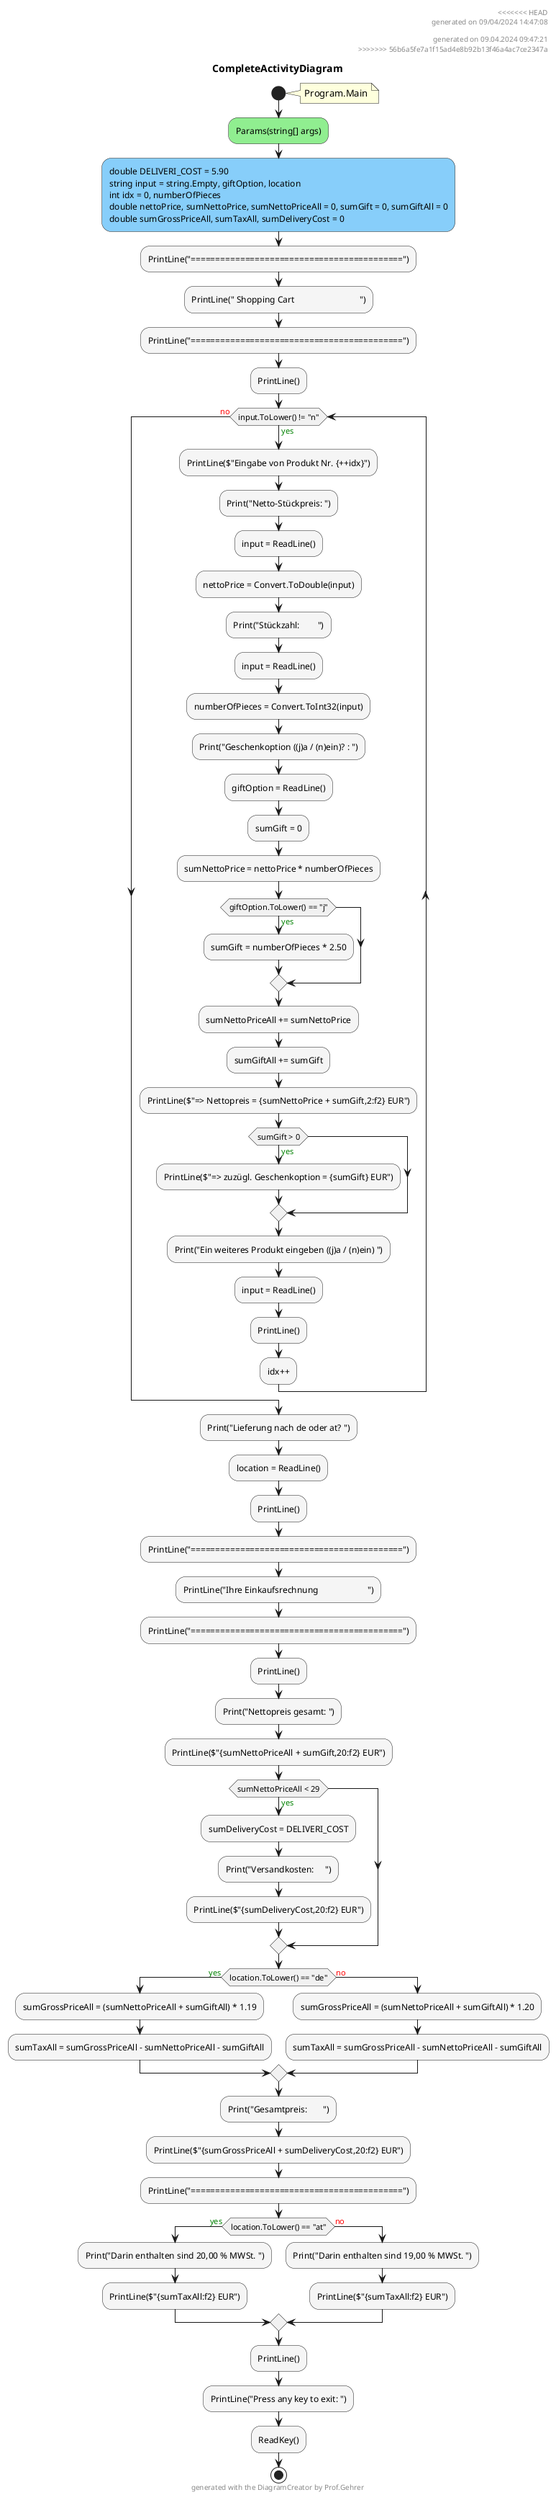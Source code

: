 @startuml CompleteActivityDiagram
header
<<<<<<< HEAD
generated on 09/04/2024 14:47:08
=======
generated on 09.04.2024 09:47:21
>>>>>>> 56b6a5fe7a1f15ad4e8b92b13f46a4ac7ce2347a
end header
title CompleteActivityDiagram
start
note right:  Program.Main
#LightGreen:Params(string[] args);
#LightSkyBlue:double DELIVERI_COST = 5.90\nstring input = string.Empty, giftOption, location\nint idx = 0, numberOfPieces\ndouble nettoPrice, sumNettoPrice, sumNettoPriceAll = 0, sumGift = 0, sumGiftAll = 0\ndouble sumGrossPriceAll, sumTaxAll, sumDeliveryCost = 0;
#WhiteSmoke:PrintLine("===========================================");
#WhiteSmoke:PrintLine(" Shopping Cart                             ");
#WhiteSmoke:PrintLine("===========================================");
#WhiteSmoke:PrintLine();
while (input.ToLower() != "n") is (<color:green>yes)
        #WhiteSmoke:PrintLine($"Eingabe von Produkt Nr. {++idx}");
        #WhiteSmoke:Print("Netto-Stückpreis: ");
        #WhiteSmoke:input = ReadLine();
        #WhiteSmoke:nettoPrice = Convert.ToDouble(input);
        #WhiteSmoke:Print("Stückzahl:        ");
        #WhiteSmoke:input = ReadLine();
        #WhiteSmoke:numberOfPieces = Convert.ToInt32(input);
        #WhiteSmoke:Print("Geschenkoption ((j)a / (n)ein)? : ");
        #WhiteSmoke:giftOption = ReadLine();
        #WhiteSmoke:sumGift = 0;
        #WhiteSmoke:sumNettoPrice = nettoPrice * numberOfPieces;
        if (giftOption.ToLower() == "j") then (<color:green>yes)
                #WhiteSmoke:sumGift = numberOfPieces * 2.50;
        endif
        #WhiteSmoke:sumNettoPriceAll += sumNettoPrice;
        #WhiteSmoke:sumGiftAll += sumGift;
        #WhiteSmoke:PrintLine($"=> Nettopreis = {sumNettoPrice + sumGift,2:f2} EUR");
        if (sumGift > 0) then (<color:green>yes)
                #WhiteSmoke:PrintLine($"=> zuzügl. Geschenkoption = {sumGift} EUR");
        endif
        #WhiteSmoke:Print("Ein weiteres Produkt eingeben ((j)a / (n)ein) ");
        #WhiteSmoke:input = ReadLine();
        #WhiteSmoke:PrintLine();
        #WhiteSmoke:idx++;
endwhile (<color:red>no)
#WhiteSmoke:Print("Lieferung nach de oder at? ");
#WhiteSmoke:location = ReadLine();
#WhiteSmoke:PrintLine();
#WhiteSmoke:PrintLine("===========================================");
#WhiteSmoke:PrintLine("Ihre Einkaufsrechnung                      ");
#WhiteSmoke:PrintLine("===========================================");
#WhiteSmoke:PrintLine();
#WhiteSmoke:Print("Nettopreis gesamt: ");
#WhiteSmoke:PrintLine($"{sumNettoPriceAll + sumGift,20:f2} EUR");
if (sumNettoPriceAll < 29) then (<color:green>yes)
        #WhiteSmoke:sumDeliveryCost = DELIVERI_COST;
        #WhiteSmoke:Print("Versandkosten:     ");
        #WhiteSmoke:PrintLine($"{sumDeliveryCost,20:f2} EUR");
endif
if (location.ToLower() == "de") then (<color:green>yes)
        #WhiteSmoke:sumGrossPriceAll = (sumNettoPriceAll + sumGiftAll) * 1.19;
        #WhiteSmoke:sumTaxAll = sumGrossPriceAll - sumNettoPriceAll - sumGiftAll;
    else (<color:red>no)
            #WhiteSmoke:sumGrossPriceAll = (sumNettoPriceAll + sumGiftAll) * 1.20;
            #WhiteSmoke:sumTaxAll = sumGrossPriceAll - sumNettoPriceAll - sumGiftAll;
endif
#WhiteSmoke:Print("Gesamtpreis:       ");
#WhiteSmoke:PrintLine($"{sumGrossPriceAll + sumDeliveryCost,20:f2} EUR");
#WhiteSmoke:PrintLine("===========================================");
if (location.ToLower() == "at") then (<color:green>yes)
        #WhiteSmoke:Print("Darin enthalten sind 20,00 % MWSt. ");
        #WhiteSmoke:PrintLine($"{sumTaxAll:f2} EUR");
    else (<color:red>no)
            #WhiteSmoke:Print("Darin enthalten sind 19,00 % MWSt. ");
            #WhiteSmoke:PrintLine($"{sumTaxAll:f2} EUR");
endif
#WhiteSmoke:PrintLine();
#WhiteSmoke:PrintLine("Press any key to exit: ");
#WhiteSmoke:ReadKey();
stop
footer
generated with the DiagramCreator by Prof.Gehrer
end footer
@enduml
